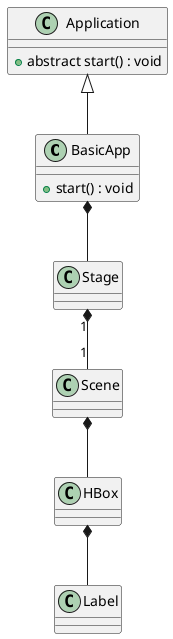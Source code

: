 @startuml

class BasicApp {
    +  start() : void
}
class Application {
    + abstract start() : void
}
Application <|-- BasicApp
class Stage {
}
BasicApp *-- Stage

class Scene {
}
Stage "1" *-- "1" Scene

class HBox {
}
Scene *-- HBox

class Label {
}

HBox *-- Label
@enduml